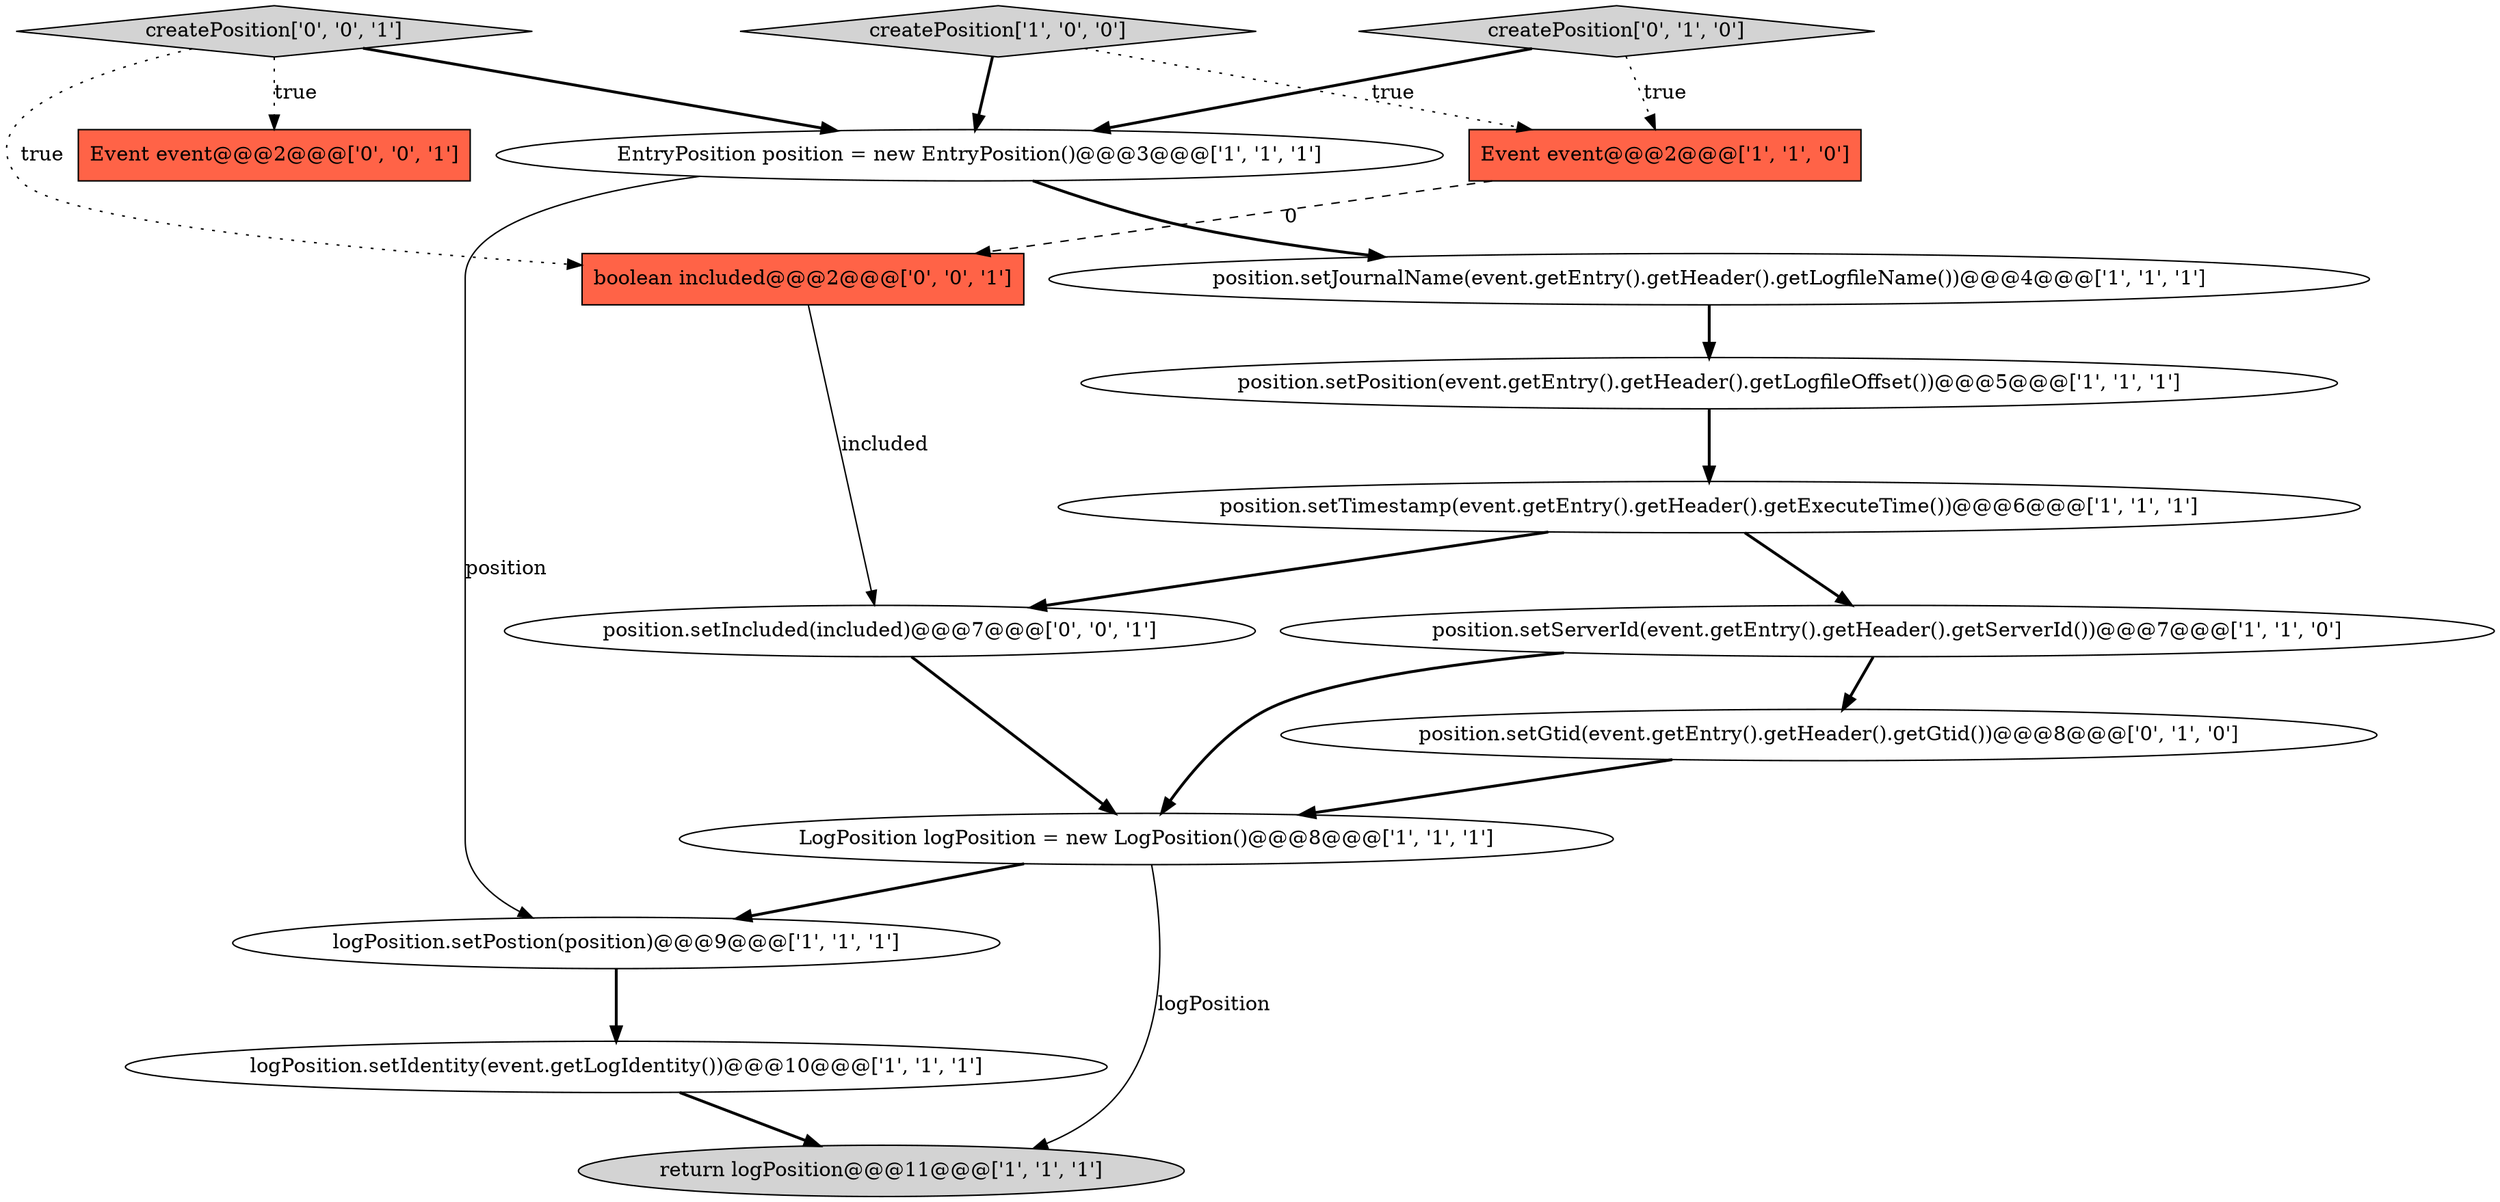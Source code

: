digraph {
6 [style = filled, label = "position.setPosition(event.getEntry().getHeader().getLogfileOffset())@@@5@@@['1', '1', '1']", fillcolor = white, shape = ellipse image = "AAA0AAABBB1BBB"];
4 [style = filled, label = "position.setJournalName(event.getEntry().getHeader().getLogfileName())@@@4@@@['1', '1', '1']", fillcolor = white, shape = ellipse image = "AAA0AAABBB1BBB"];
3 [style = filled, label = "EntryPosition position = new EntryPosition()@@@3@@@['1', '1', '1']", fillcolor = white, shape = ellipse image = "AAA0AAABBB1BBB"];
12 [style = filled, label = "createPosition['0', '1', '0']", fillcolor = lightgray, shape = diamond image = "AAA0AAABBB2BBB"];
16 [style = filled, label = "createPosition['0', '0', '1']", fillcolor = lightgray, shape = diamond image = "AAA0AAABBB3BBB"];
15 [style = filled, label = "boolean included@@@2@@@['0', '0', '1']", fillcolor = tomato, shape = box image = "AAA0AAABBB3BBB"];
7 [style = filled, label = "createPosition['1', '0', '0']", fillcolor = lightgray, shape = diamond image = "AAA0AAABBB1BBB"];
2 [style = filled, label = "Event event@@@2@@@['1', '1', '0']", fillcolor = tomato, shape = box image = "AAA0AAABBB1BBB"];
1 [style = filled, label = "position.setTimestamp(event.getEntry().getHeader().getExecuteTime())@@@6@@@['1', '1', '1']", fillcolor = white, shape = ellipse image = "AAA0AAABBB1BBB"];
10 [style = filled, label = "position.setServerId(event.getEntry().getHeader().getServerId())@@@7@@@['1', '1', '0']", fillcolor = white, shape = ellipse image = "AAA0AAABBB1BBB"];
13 [style = filled, label = "position.setIncluded(included)@@@7@@@['0', '0', '1']", fillcolor = white, shape = ellipse image = "AAA0AAABBB3BBB"];
14 [style = filled, label = "Event event@@@2@@@['0', '0', '1']", fillcolor = tomato, shape = box image = "AAA0AAABBB3BBB"];
9 [style = filled, label = "return logPosition@@@11@@@['1', '1', '1']", fillcolor = lightgray, shape = ellipse image = "AAA0AAABBB1BBB"];
0 [style = filled, label = "logPosition.setPostion(position)@@@9@@@['1', '1', '1']", fillcolor = white, shape = ellipse image = "AAA0AAABBB1BBB"];
5 [style = filled, label = "logPosition.setIdentity(event.getLogIdentity())@@@10@@@['1', '1', '1']", fillcolor = white, shape = ellipse image = "AAA0AAABBB1BBB"];
11 [style = filled, label = "position.setGtid(event.getEntry().getHeader().getGtid())@@@8@@@['0', '1', '0']", fillcolor = white, shape = ellipse image = "AAA1AAABBB2BBB"];
8 [style = filled, label = "LogPosition logPosition = new LogPosition()@@@8@@@['1', '1', '1']", fillcolor = white, shape = ellipse image = "AAA0AAABBB1BBB"];
7->2 [style = dotted, label="true"];
15->13 [style = solid, label="included"];
4->6 [style = bold, label=""];
1->10 [style = bold, label=""];
8->0 [style = bold, label=""];
8->9 [style = solid, label="logPosition"];
16->14 [style = dotted, label="true"];
10->8 [style = bold, label=""];
10->11 [style = bold, label=""];
2->15 [style = dashed, label="0"];
5->9 [style = bold, label=""];
12->2 [style = dotted, label="true"];
16->15 [style = dotted, label="true"];
7->3 [style = bold, label=""];
11->8 [style = bold, label=""];
12->3 [style = bold, label=""];
16->3 [style = bold, label=""];
13->8 [style = bold, label=""];
0->5 [style = bold, label=""];
3->0 [style = solid, label="position"];
6->1 [style = bold, label=""];
3->4 [style = bold, label=""];
1->13 [style = bold, label=""];
}

